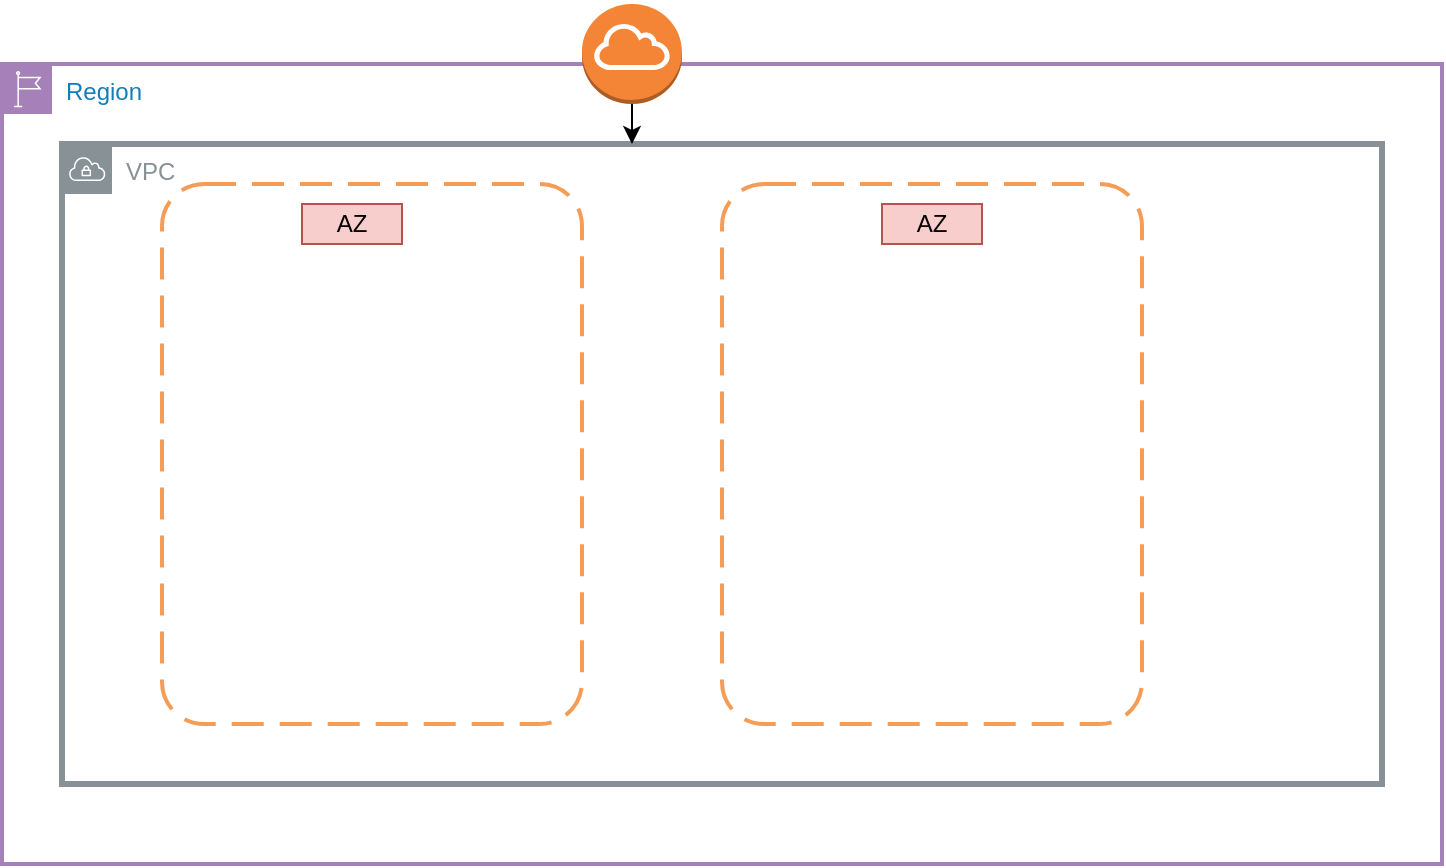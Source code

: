 <mxfile version="24.7.6">
  <diagram name="Page-1" id="7q-tn7Y6c_3DSYt4PeSG">
    <mxGraphModel dx="810" dy="483" grid="1" gridSize="10" guides="1" tooltips="1" connect="1" arrows="1" fold="1" page="1" pageScale="1" pageWidth="850" pageHeight="1100" math="0" shadow="0">
      <root>
        <mxCell id="0" />
        <mxCell id="1" parent="0" />
        <mxCell id="VAeA1Mxrm4jSKNrtZGrq-1" value="Region" style="points=[[0,0],[0.25,0],[0.5,0],[0.75,0],[1,0],[1,0.25],[1,0.5],[1,0.75],[1,1],[0.75,1],[0.5,1],[0.25,1],[0,1],[0,0.75],[0,0.5],[0,0.25]];outlineConnect=0;gradientColor=none;html=1;whiteSpace=wrap;fontSize=12;fontStyle=0;container=1;pointerEvents=0;collapsible=0;recursiveResize=0;shape=mxgraph.aws4.group;grIcon=mxgraph.aws4.group_region;strokeColor=#A680B8;fillColor=none;verticalAlign=top;align=left;spacingLeft=30;fontColor=#147EBA;strokeWidth=2;" vertex="1" parent="1">
          <mxGeometry x="40" y="80" width="720" height="400" as="geometry" />
        </mxCell>
        <mxCell id="VAeA1Mxrm4jSKNrtZGrq-2" value="VPC" style="sketch=0;outlineConnect=0;gradientColor=none;html=1;whiteSpace=wrap;fontSize=12;fontStyle=0;shape=mxgraph.aws4.group;grIcon=mxgraph.aws4.group_vpc;strokeColor=#879196;fillColor=none;verticalAlign=top;align=left;spacingLeft=30;fontColor=#879196;dashed=0;strokeWidth=3;" vertex="1" parent="VAeA1Mxrm4jSKNrtZGrq-1">
          <mxGeometry x="30" y="40" width="660" height="320" as="geometry" />
        </mxCell>
        <mxCell id="VAeA1Mxrm4jSKNrtZGrq-7" value="" style="rounded=1;arcSize=10;dashed=1;strokeColor=#F59D56;fillColor=none;gradientColor=none;dashPattern=8 4;strokeWidth=2;align=center;verticalAlign=top;fontFamily=Helvetica;fontSize=12;fontColor=default;" vertex="1" parent="VAeA1Mxrm4jSKNrtZGrq-1">
          <mxGeometry x="80" y="60" width="210" height="270" as="geometry" />
        </mxCell>
        <mxCell id="VAeA1Mxrm4jSKNrtZGrq-8" value="AZ" style="text;strokeColor=#b85450;align=center;fillColor=#f8cecc;html=1;verticalAlign=middle;whiteSpace=wrap;rounded=0;fontFamily=Helvetica;fontSize=12;" vertex="1" parent="VAeA1Mxrm4jSKNrtZGrq-1">
          <mxGeometry x="440" y="70" width="50" height="20" as="geometry" />
        </mxCell>
        <mxCell id="VAeA1Mxrm4jSKNrtZGrq-9" value="" style="rounded=1;arcSize=10;dashed=1;strokeColor=#F59D56;fillColor=none;gradientColor=none;dashPattern=8 4;strokeWidth=2;align=center;verticalAlign=top;fontFamily=Helvetica;fontSize=12;fontColor=default;" vertex="1" parent="VAeA1Mxrm4jSKNrtZGrq-1">
          <mxGeometry x="360" y="60" width="210" height="270" as="geometry" />
        </mxCell>
        <mxCell id="VAeA1Mxrm4jSKNrtZGrq-13" value="AZ" style="text;strokeColor=#b85450;align=center;fillColor=#f8cecc;html=1;verticalAlign=middle;whiteSpace=wrap;rounded=0;fontFamily=Helvetica;fontSize=12;" vertex="1" parent="VAeA1Mxrm4jSKNrtZGrq-1">
          <mxGeometry x="150" y="70" width="50" height="20" as="geometry" />
        </mxCell>
        <mxCell id="VAeA1Mxrm4jSKNrtZGrq-4" style="edgeStyle=orthogonalEdgeStyle;rounded=0;orthogonalLoop=1;jettySize=auto;html=1;exitX=0.5;exitY=1;exitDx=0;exitDy=0;exitPerimeter=0;" edge="1" parent="1">
          <mxGeometry relative="1" as="geometry">
            <mxPoint x="355" y="100" as="sourcePoint" />
            <mxPoint x="355" y="100" as="targetPoint" />
          </mxGeometry>
        </mxCell>
        <mxCell id="VAeA1Mxrm4jSKNrtZGrq-6" value="" style="edgeStyle=orthogonalEdgeStyle;rounded=0;orthogonalLoop=1;jettySize=auto;html=1;fontFamily=Helvetica;fontSize=12;fontColor=default;" edge="1" parent="1" source="VAeA1Mxrm4jSKNrtZGrq-5" target="VAeA1Mxrm4jSKNrtZGrq-2">
          <mxGeometry relative="1" as="geometry">
            <Array as="points">
              <mxPoint x="355" y="120" />
              <mxPoint x="400" y="120" />
            </Array>
          </mxGeometry>
        </mxCell>
        <mxCell id="VAeA1Mxrm4jSKNrtZGrq-5" value="" style="outlineConnect=0;dashed=0;verticalLabelPosition=bottom;verticalAlign=top;align=center;html=1;shape=mxgraph.aws3.internet_gateway;fillColor=#F58536;gradientColor=none;strokeColor=default;strokeWidth=3;fontFamily=Helvetica;fontSize=12;fontColor=default;" vertex="1" parent="1">
          <mxGeometry x="330" y="50" width="50" height="50" as="geometry" />
        </mxCell>
      </root>
    </mxGraphModel>
  </diagram>
</mxfile>
